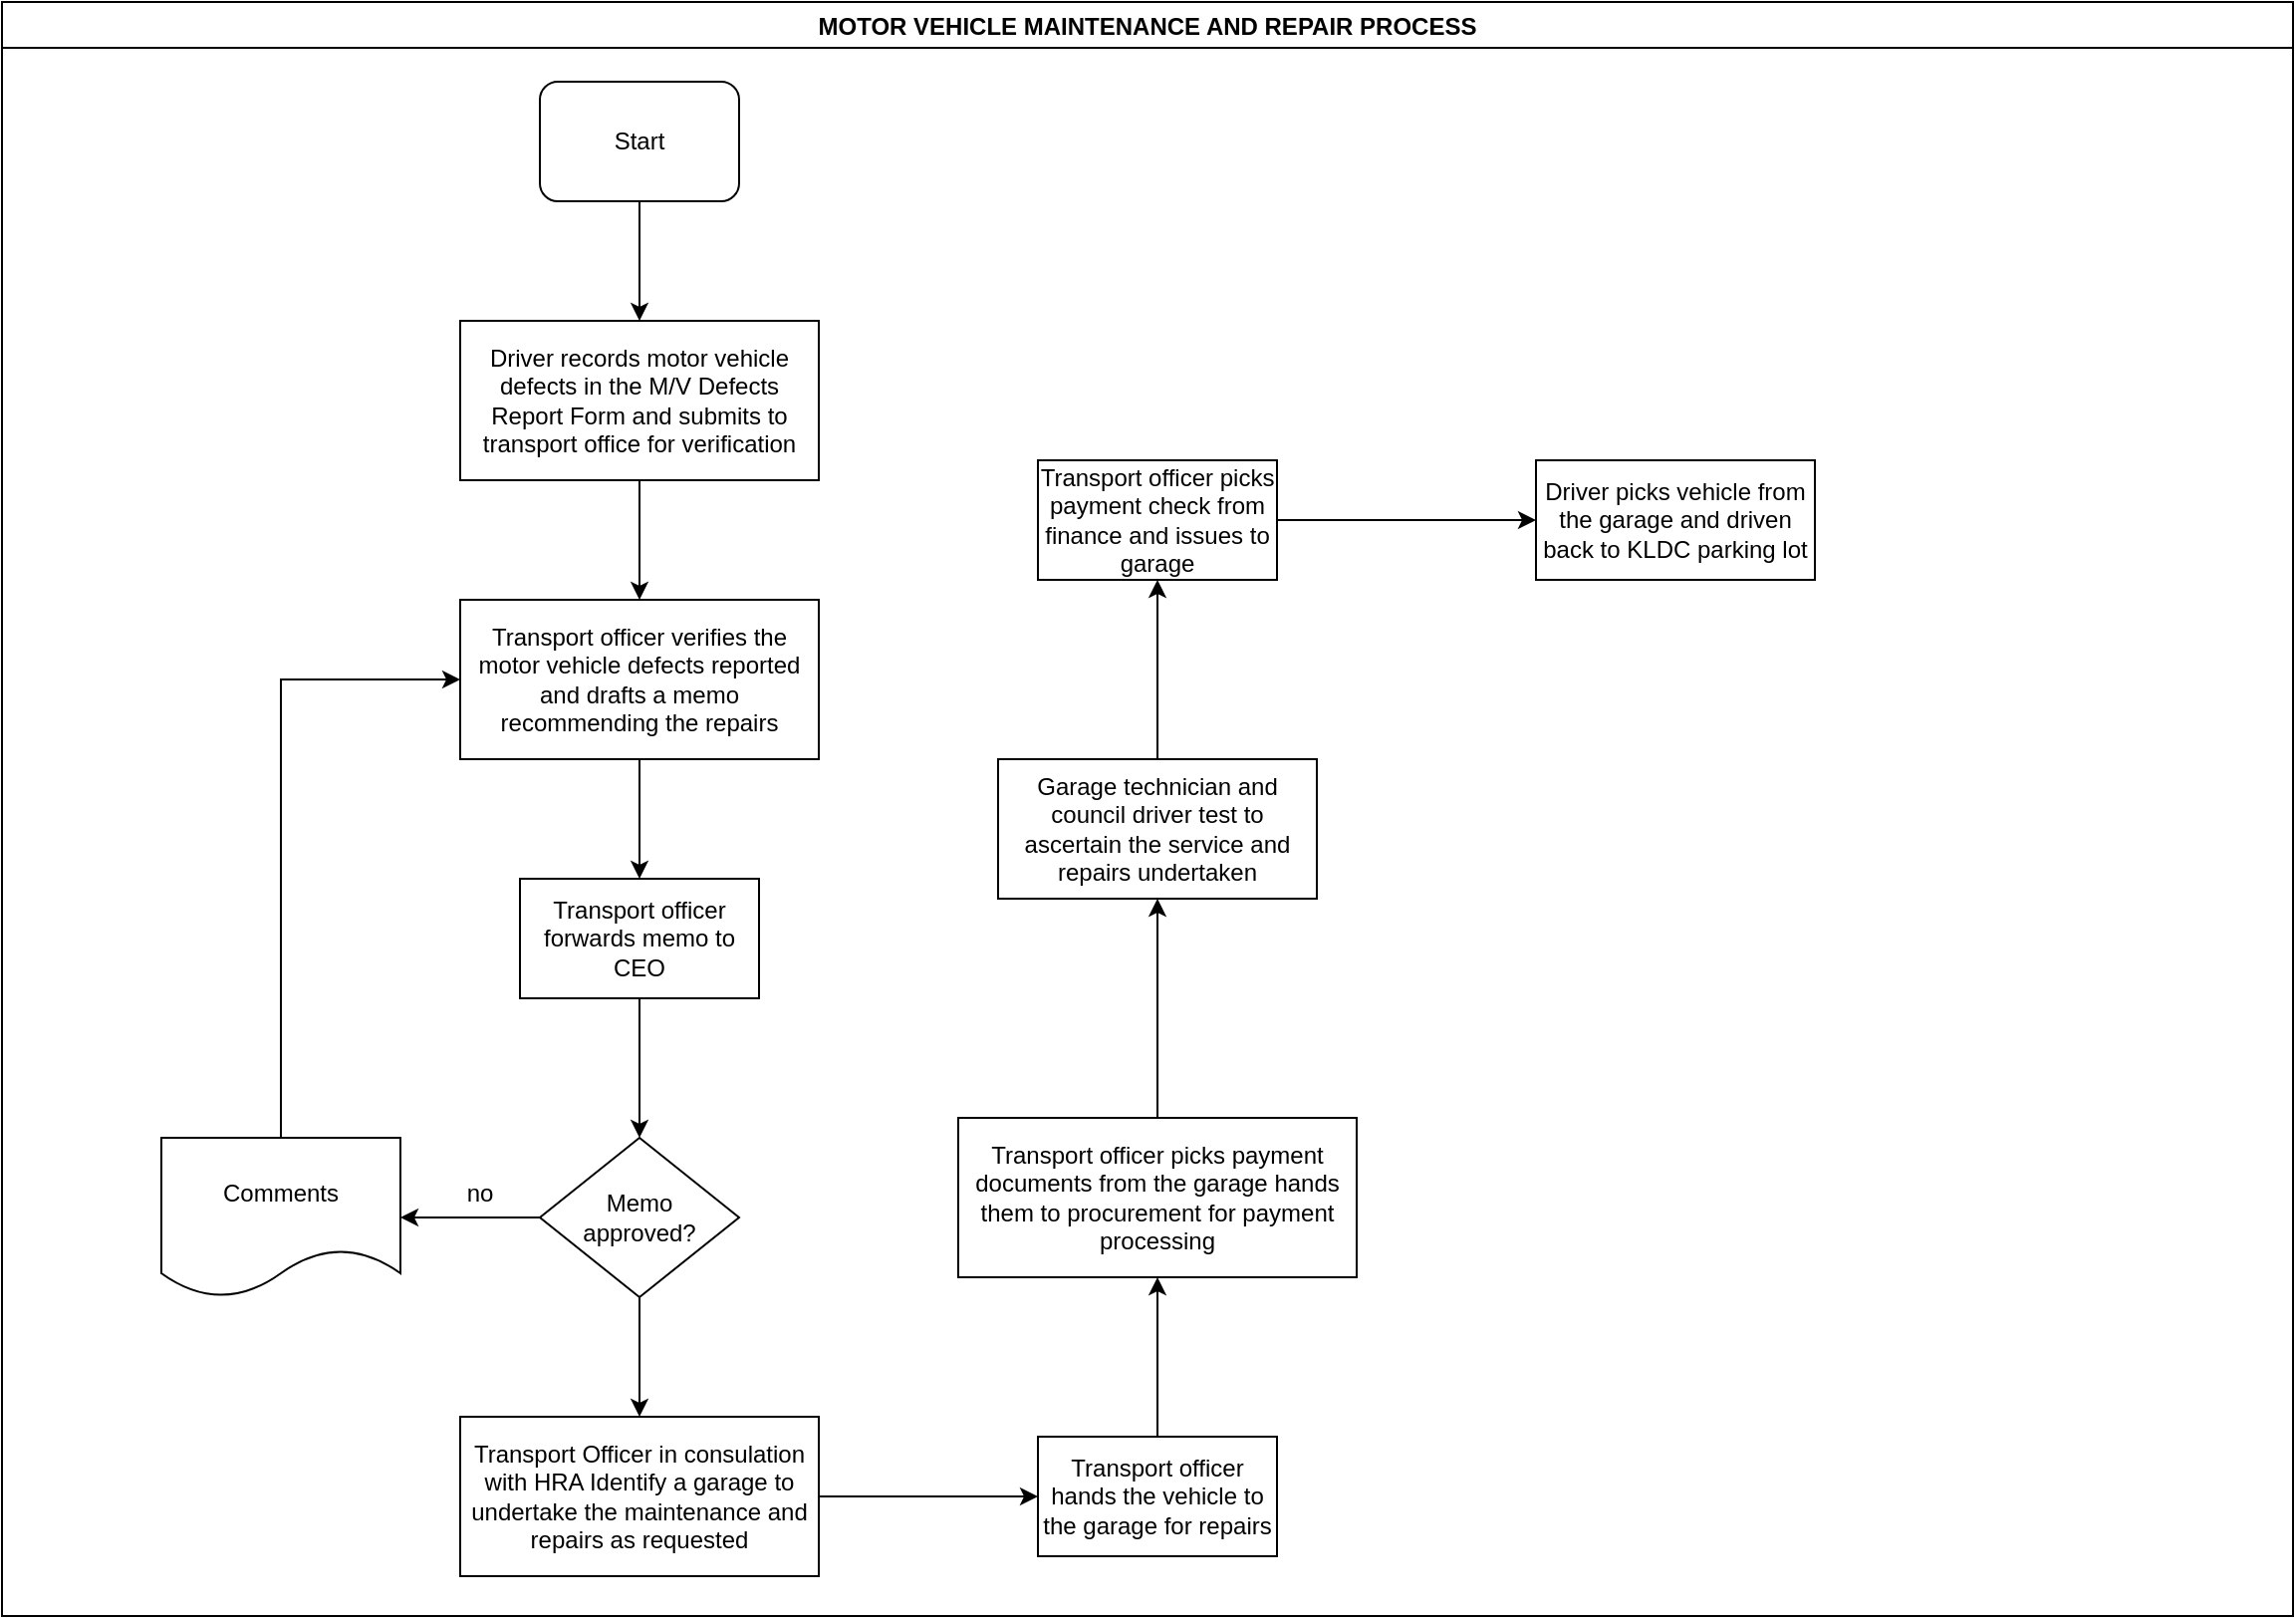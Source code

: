 <mxfile version="14.1.8" type="github">
  <diagram id="yCivjPEnVfi12GDQlkk3" name="Page-1">
    <mxGraphModel dx="1038" dy="547" grid="1" gridSize="10" guides="1" tooltips="1" connect="1" arrows="1" fold="1" page="1" pageScale="1" pageWidth="1169" pageHeight="827" math="0" shadow="0">
      <root>
        <mxCell id="0" />
        <mxCell id="1" parent="0" />
        <mxCell id="AqaynX8G8O3u8b9F95J--1" value="MOTOR VEHICLE MAINTENANCE AND REPAIR PROCESS" style="swimlane;" vertex="1" parent="1">
          <mxGeometry x="10" y="10" width="1150" height="810" as="geometry" />
        </mxCell>
        <mxCell id="AqaynX8G8O3u8b9F95J--2" value="Start" style="rounded=1;whiteSpace=wrap;html=1;" vertex="1" parent="AqaynX8G8O3u8b9F95J--1">
          <mxGeometry x="270" y="40" width="100" height="60" as="geometry" />
        </mxCell>
        <mxCell id="AqaynX8G8O3u8b9F95J--5" value="Driver records motor vehicle defects in the M/V Defects Report Form and submits to transport office for verification" style="rounded=0;whiteSpace=wrap;html=1;" vertex="1" parent="AqaynX8G8O3u8b9F95J--1">
          <mxGeometry x="230" y="160" width="180" height="80" as="geometry" />
        </mxCell>
        <mxCell id="AqaynX8G8O3u8b9F95J--4" value="" style="edgeStyle=orthogonalEdgeStyle;rounded=0;orthogonalLoop=1;jettySize=auto;html=1;" edge="1" parent="AqaynX8G8O3u8b9F95J--1" source="AqaynX8G8O3u8b9F95J--2" target="AqaynX8G8O3u8b9F95J--5">
          <mxGeometry relative="1" as="geometry">
            <mxPoint x="320" y="170" as="targetPoint" />
          </mxGeometry>
        </mxCell>
        <mxCell id="AqaynX8G8O3u8b9F95J--8" value="Transport officer forwards memo to CEO " style="whiteSpace=wrap;html=1;rounded=0;" vertex="1" parent="AqaynX8G8O3u8b9F95J--1">
          <mxGeometry x="260" y="440" width="120" height="60" as="geometry" />
        </mxCell>
        <mxCell id="AqaynX8G8O3u8b9F95J--6" value="Transport officer verifies the motor vehicle defects reported and drafts a memo recommending the repairs" style="rounded=0;whiteSpace=wrap;html=1;" vertex="1" parent="AqaynX8G8O3u8b9F95J--1">
          <mxGeometry x="230" y="300" width="180" height="80" as="geometry" />
        </mxCell>
        <mxCell id="AqaynX8G8O3u8b9F95J--7" value="" style="edgeStyle=orthogonalEdgeStyle;rounded=0;orthogonalLoop=1;jettySize=auto;html=1;" edge="1" parent="AqaynX8G8O3u8b9F95J--1" source="AqaynX8G8O3u8b9F95J--5" target="AqaynX8G8O3u8b9F95J--6">
          <mxGeometry relative="1" as="geometry" />
        </mxCell>
        <mxCell id="AqaynX8G8O3u8b9F95J--9" value="" style="edgeStyle=orthogonalEdgeStyle;rounded=0;orthogonalLoop=1;jettySize=auto;html=1;" edge="1" parent="AqaynX8G8O3u8b9F95J--1" source="AqaynX8G8O3u8b9F95J--6" target="AqaynX8G8O3u8b9F95J--8">
          <mxGeometry relative="1" as="geometry" />
        </mxCell>
        <mxCell id="AqaynX8G8O3u8b9F95J--16" value="no" style="text;html=1;strokeColor=none;fillColor=none;align=center;verticalAlign=middle;whiteSpace=wrap;rounded=0;" vertex="1" parent="AqaynX8G8O3u8b9F95J--1">
          <mxGeometry x="220" y="588" width="40" height="20" as="geometry" />
        </mxCell>
        <mxCell id="AqaynX8G8O3u8b9F95J--18" value="Transport Officer in consulation with HRA Identify a garage to undertake the maintenance and repairs as requested" style="whiteSpace=wrap;html=1;rounded=0;" vertex="1" parent="AqaynX8G8O3u8b9F95J--1">
          <mxGeometry x="230" y="710" width="180" height="80" as="geometry" />
        </mxCell>
        <mxCell id="AqaynX8G8O3u8b9F95J--26" value="Transport officer picks payment check from finance and issues to garage" style="whiteSpace=wrap;html=1;rounded=0;" vertex="1" parent="AqaynX8G8O3u8b9F95J--1">
          <mxGeometry x="520" y="230" width="120" height="60" as="geometry" />
        </mxCell>
        <mxCell id="AqaynX8G8O3u8b9F95J--24" value="Garage technician and council driver test to ascertain the service and repairs undertaken" style="whiteSpace=wrap;html=1;rounded=0;" vertex="1" parent="AqaynX8G8O3u8b9F95J--1">
          <mxGeometry x="500" y="380" width="160" height="70" as="geometry" />
        </mxCell>
        <mxCell id="AqaynX8G8O3u8b9F95J--27" value="" style="edgeStyle=orthogonalEdgeStyle;rounded=0;orthogonalLoop=1;jettySize=auto;html=1;" edge="1" parent="AqaynX8G8O3u8b9F95J--1" source="AqaynX8G8O3u8b9F95J--24" target="AqaynX8G8O3u8b9F95J--26">
          <mxGeometry relative="1" as="geometry" />
        </mxCell>
        <mxCell id="AqaynX8G8O3u8b9F95J--28" value="Driver picks vehicle from the garage and driven back to KLDC parking lot" style="whiteSpace=wrap;html=1;rounded=0;" vertex="1" parent="AqaynX8G8O3u8b9F95J--1">
          <mxGeometry x="770" y="230" width="140" height="60" as="geometry" />
        </mxCell>
        <mxCell id="AqaynX8G8O3u8b9F95J--29" value="" style="edgeStyle=orthogonalEdgeStyle;rounded=0;orthogonalLoop=1;jettySize=auto;html=1;" edge="1" parent="AqaynX8G8O3u8b9F95J--1" source="AqaynX8G8O3u8b9F95J--26" target="AqaynX8G8O3u8b9F95J--28">
          <mxGeometry relative="1" as="geometry" />
        </mxCell>
        <mxCell id="AqaynX8G8O3u8b9F95J--13" value="" style="edgeStyle=orthogonalEdgeStyle;rounded=0;orthogonalLoop=1;jettySize=auto;html=1;" edge="1" parent="1" source="AqaynX8G8O3u8b9F95J--10" target="AqaynX8G8O3u8b9F95J--12">
          <mxGeometry relative="1" as="geometry" />
        </mxCell>
        <mxCell id="AqaynX8G8O3u8b9F95J--19" value="" style="edgeStyle=orthogonalEdgeStyle;rounded=0;orthogonalLoop=1;jettySize=auto;html=1;" edge="1" parent="1" source="AqaynX8G8O3u8b9F95J--10" target="AqaynX8G8O3u8b9F95J--18">
          <mxGeometry relative="1" as="geometry" />
        </mxCell>
        <mxCell id="AqaynX8G8O3u8b9F95J--10" value="&lt;div&gt;Memo&lt;/div&gt;&lt;div&gt;approved?&lt;/div&gt;" style="rhombus;whiteSpace=wrap;html=1;rounded=0;" vertex="1" parent="1">
          <mxGeometry x="280" y="580" width="100" height="80" as="geometry" />
        </mxCell>
        <mxCell id="AqaynX8G8O3u8b9F95J--11" value="" style="edgeStyle=orthogonalEdgeStyle;rounded=0;orthogonalLoop=1;jettySize=auto;html=1;" edge="1" parent="1" source="AqaynX8G8O3u8b9F95J--8" target="AqaynX8G8O3u8b9F95J--10">
          <mxGeometry relative="1" as="geometry" />
        </mxCell>
        <mxCell id="AqaynX8G8O3u8b9F95J--15" value="" style="edgeStyle=orthogonalEdgeStyle;rounded=0;orthogonalLoop=1;jettySize=auto;html=1;entryX=0;entryY=0.5;entryDx=0;entryDy=0;" edge="1" parent="1" source="AqaynX8G8O3u8b9F95J--12" target="AqaynX8G8O3u8b9F95J--6">
          <mxGeometry relative="1" as="geometry">
            <mxPoint x="150" y="490" as="targetPoint" />
            <Array as="points">
              <mxPoint x="150" y="350" />
            </Array>
          </mxGeometry>
        </mxCell>
        <mxCell id="AqaynX8G8O3u8b9F95J--12" value="Comments" style="shape=document;whiteSpace=wrap;html=1;boundedLbl=1;rounded=0;" vertex="1" parent="1">
          <mxGeometry x="90" y="580" width="120" height="80" as="geometry" />
        </mxCell>
        <mxCell id="AqaynX8G8O3u8b9F95J--23" value="" style="edgeStyle=orthogonalEdgeStyle;rounded=0;orthogonalLoop=1;jettySize=auto;html=1;" edge="1" parent="1" source="AqaynX8G8O3u8b9F95J--20" target="AqaynX8G8O3u8b9F95J--22">
          <mxGeometry relative="1" as="geometry" />
        </mxCell>
        <mxCell id="AqaynX8G8O3u8b9F95J--20" value="Transport officer hands the vehicle to the garage for repairs" style="whiteSpace=wrap;html=1;rounded=0;" vertex="1" parent="1">
          <mxGeometry x="530" y="730" width="120" height="60" as="geometry" />
        </mxCell>
        <mxCell id="AqaynX8G8O3u8b9F95J--21" value="" style="edgeStyle=orthogonalEdgeStyle;rounded=0;orthogonalLoop=1;jettySize=auto;html=1;" edge="1" parent="1" source="AqaynX8G8O3u8b9F95J--18" target="AqaynX8G8O3u8b9F95J--20">
          <mxGeometry relative="1" as="geometry" />
        </mxCell>
        <mxCell id="AqaynX8G8O3u8b9F95J--25" value="" style="edgeStyle=orthogonalEdgeStyle;rounded=0;orthogonalLoop=1;jettySize=auto;html=1;" edge="1" parent="1" source="AqaynX8G8O3u8b9F95J--22" target="AqaynX8G8O3u8b9F95J--24">
          <mxGeometry relative="1" as="geometry" />
        </mxCell>
        <mxCell id="AqaynX8G8O3u8b9F95J--22" value="Transport officer picks payment documents from the garage hands them to procurement for payment processing" style="whiteSpace=wrap;html=1;rounded=0;" vertex="1" parent="1">
          <mxGeometry x="490" y="570" width="200" height="80" as="geometry" />
        </mxCell>
      </root>
    </mxGraphModel>
  </diagram>
</mxfile>
